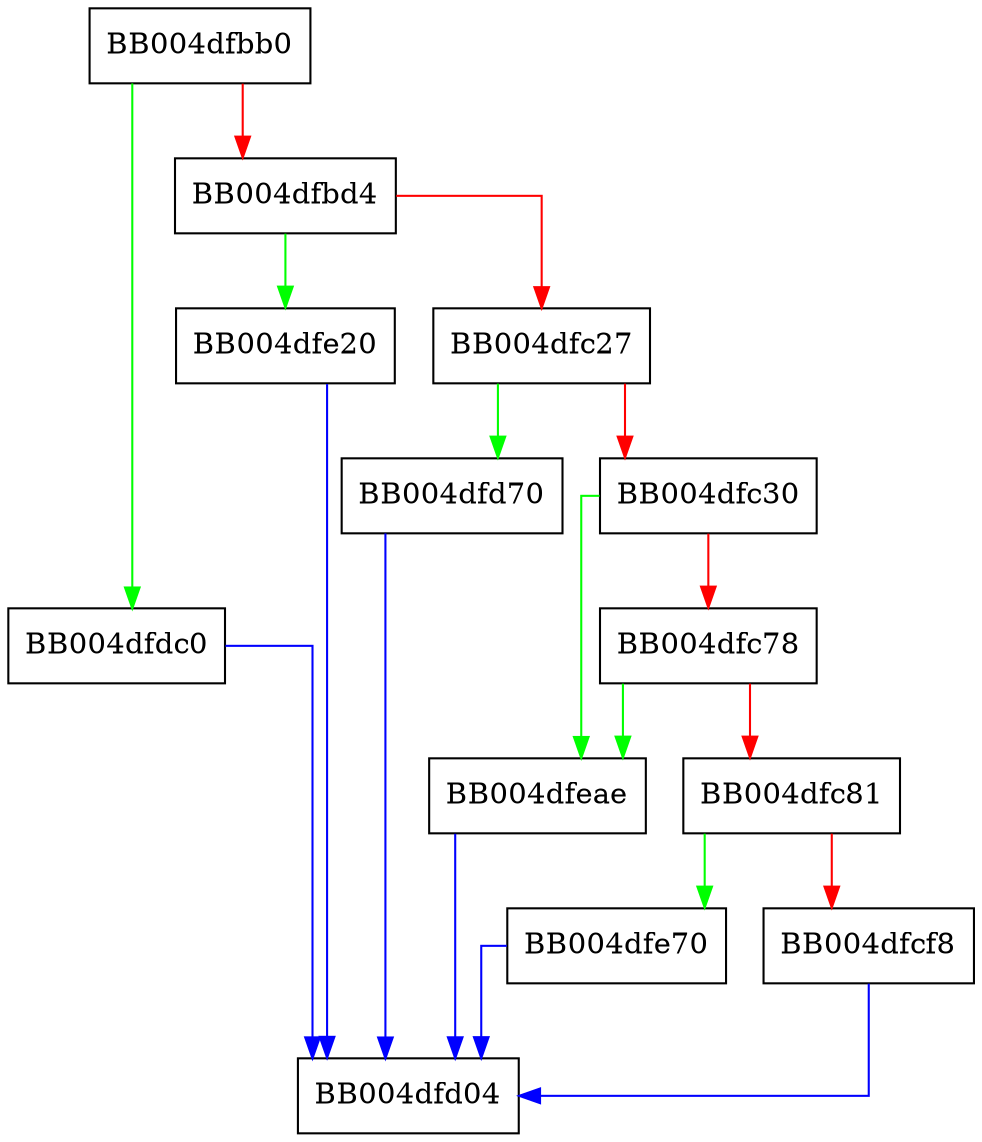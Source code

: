 digraph tls_construct_cke_psk_preamble {
  node [shape="box"];
  graph [splines=ortho];
  BB004dfbb0 -> BB004dfdc0 [color="green"];
  BB004dfbb0 -> BB004dfbd4 [color="red"];
  BB004dfbd4 -> BB004dfe20 [color="green"];
  BB004dfbd4 -> BB004dfc27 [color="red"];
  BB004dfc27 -> BB004dfd70 [color="green"];
  BB004dfc27 -> BB004dfc30 [color="red"];
  BB004dfc30 -> BB004dfeae [color="green"];
  BB004dfc30 -> BB004dfc78 [color="red"];
  BB004dfc78 -> BB004dfeae [color="green"];
  BB004dfc78 -> BB004dfc81 [color="red"];
  BB004dfc81 -> BB004dfe70 [color="green"];
  BB004dfc81 -> BB004dfcf8 [color="red"];
  BB004dfcf8 -> BB004dfd04 [color="blue"];
  BB004dfd70 -> BB004dfd04 [color="blue"];
  BB004dfdc0 -> BB004dfd04 [color="blue"];
  BB004dfe20 -> BB004dfd04 [color="blue"];
  BB004dfe70 -> BB004dfd04 [color="blue"];
  BB004dfeae -> BB004dfd04 [color="blue"];
}